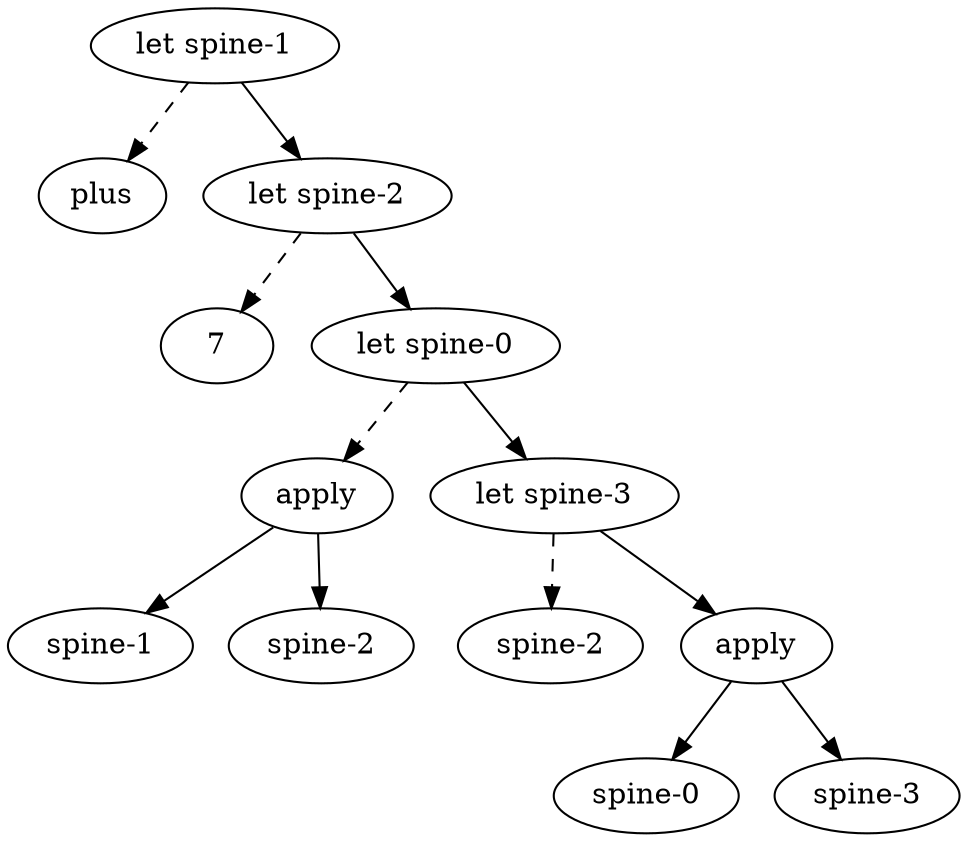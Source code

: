 digraph G {
    l1 -> plus [style=dashed];
    l1 -> l2;
    l2 -> 7 [style=dashed];
    l2 -> l0;
    l0 -> a1 [style=dashed];
    a1 -> "spine-1";
    a1 -> s2_1;
    l0 -> l3;
    l3 -> s2_2 [style=dashed];
    l3 -> a2;
    a2 -> "spine-0";
    a2 -> "spine-3";

    s2_1 [label="spine-2"];
    s2_2 [label="spine-2"];
    l0 [label="let spine-0"];
    l1 [label="let spine-1"];
    l2 [label="let spine-2"];
    l3 [label="let spine-3"];
    a1 [label="apply"];
    a2 [label="apply"];

    // (let (spine-1 [primfun plus])
    //     (let (spine-2 [scalar 7])
    //       (let (spine-0 [apply spine-1 spine-2])
    //         (let (spine-3 spine-2) (apply spine-0 spine-3)))))
}
